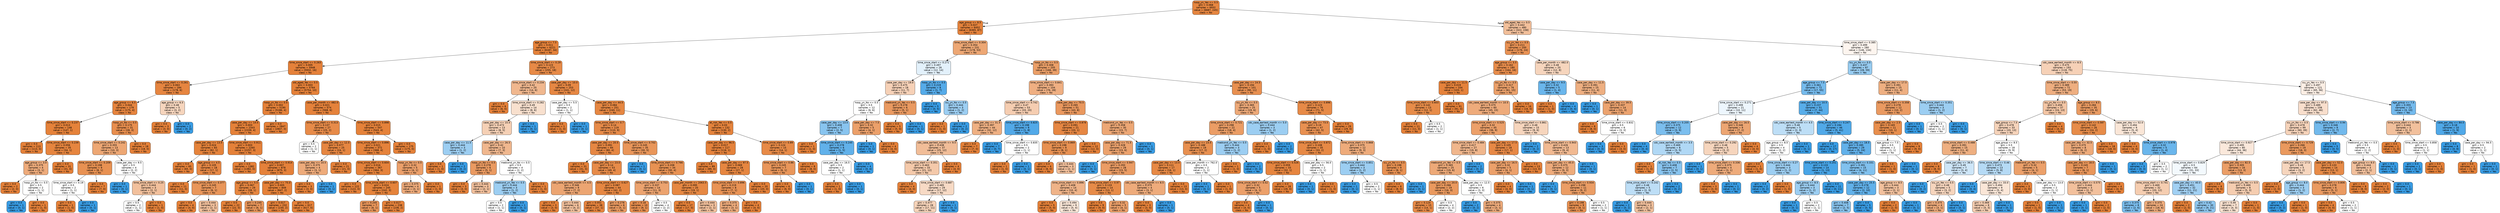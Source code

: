 digraph Tree {
node [shape=box, style="filled, rounded", color="black", fontname=helvetica] ;
edge [fontname=helvetica] ;
0 [label="hosp_yn_Yes <= 0.5\ngini = 0.068\nsamples = 6932\nvalue = [6687, 245]\nclass = No", fillcolor="#e68640"] ;
1 [label="age_group <= 8.5\ngini = 0.027\nsamples = 6452\nvalue = [6365, 87]\nclass = No", fillcolor="#e5833c"] ;
0 -> 1 [labeldistance=2.5, labelangle=45, headlabel="True"] ;
2 [label="age_group <= 7.5\ngini = 0.011\nsamples = 6221\nvalue = [6187, 34]\nclass = No", fillcolor="#e5823a"] ;
1 -> 2 ;
3 [label="time_since_start <= 0.263\ngini = 0.005\nsamples = 5948\nvalue = [5932, 16]\nclass = No", fillcolor="#e5813a"] ;
2 -> 3 ;
4 [label="time_since_start <= 0.261\ngini = 0.063\nsamples = 184\nvalue = [178, 6]\nclass = No", fillcolor="#e68540"] ;
3 -> 4 ;
5 [label="age_group <= 6.5\ngini = 0.044\nsamples = 179\nvalue = [175, 4]\nclass = No", fillcolor="#e6843e"] ;
4 -> 5 ;
6 [label="time_since_start <= 0.237\ngini = 0.013\nsamples = 148\nvalue = [147, 1]\nclass = No", fillcolor="#e5823a"] ;
5 -> 6 ;
7 [label="gini = 0.0\nsamples = 113\nvalue = [113, 0]\nclass = No", fillcolor="#e58139"] ;
6 -> 7 ;
8 [label="time_since_start <= 0.239\ngini = 0.056\nsamples = 35\nvalue = [34, 1]\nclass = No", fillcolor="#e6853f"] ;
6 -> 8 ;
9 [label="age_group <= 3.0\ngini = 0.375\nsamples = 4\nvalue = [3, 1]\nclass = No", fillcolor="#eeab7b"] ;
8 -> 9 ;
10 [label="gini = 0.0\nsamples = 2\nvalue = [2, 0]\nclass = No", fillcolor="#e58139"] ;
9 -> 10 ;
11 [label="hosp_yn_No <= 0.5\ngini = 0.5\nsamples = 2\nvalue = [1, 1]\nclass = No", fillcolor="#ffffff"] ;
9 -> 11 ;
12 [label="gini = 0.0\nsamples = 1\nvalue = [0, 1]\nclass = Yes", fillcolor="#399de5"] ;
11 -> 12 ;
13 [label="gini = 0.0\nsamples = 1\nvalue = [1, 0]\nclass = No", fillcolor="#e58139"] ;
11 -> 13 ;
14 [label="gini = 0.0\nsamples = 31\nvalue = [31, 0]\nclass = No", fillcolor="#e58139"] ;
8 -> 14 ;
15 [label="hosp_yn_No <= 0.5\ngini = 0.175\nsamples = 31\nvalue = [28, 3]\nclass = No", fillcolor="#e88e4e"] ;
5 -> 15 ;
16 [label="time_since_start <= 0.242\ngini = 0.355\nsamples = 13\nvalue = [10, 3]\nclass = No", fillcolor="#eda774"] ;
15 -> 16 ;
17 [label="time_since_start <= 0.209\ngini = 0.198\nsamples = 9\nvalue = [8, 1]\nclass = No", fillcolor="#e89152"] ;
16 -> 17 ;
18 [label="time_since_start <= 0.19\ngini = 0.5\nsamples = 2\nvalue = [1, 1]\nclass = No", fillcolor="#ffffff"] ;
17 -> 18 ;
19 [label="gini = 0.0\nsamples = 1\nvalue = [1, 0]\nclass = No", fillcolor="#e58139"] ;
18 -> 19 ;
20 [label="gini = 0.0\nsamples = 1\nvalue = [0, 1]\nclass = Yes", fillcolor="#399de5"] ;
18 -> 20 ;
21 [label="gini = 0.0\nsamples = 7\nvalue = [7, 0]\nclass = No", fillcolor="#e58139"] ;
17 -> 21 ;
22 [label="case_per_day <= 9.5\ngini = 0.5\nsamples = 4\nvalue = [2, 2]\nclass = No", fillcolor="#ffffff"] ;
16 -> 22 ;
23 [label="gini = 0.0\nsamples = 1\nvalue = [0, 1]\nclass = Yes", fillcolor="#399de5"] ;
22 -> 23 ;
24 [label="time_since_start <= 0.25\ngini = 0.444\nsamples = 3\nvalue = [2, 1]\nclass = No", fillcolor="#f2c09c"] ;
22 -> 24 ;
25 [label="gini = 0.5\nsamples = 2\nvalue = [1, 1]\nclass = No", fillcolor="#ffffff"] ;
24 -> 25 ;
26 [label="gini = 0.0\nsamples = 1\nvalue = [1, 0]\nclass = No", fillcolor="#e58139"] ;
24 -> 26 ;
27 [label="gini = 0.0\nsamples = 18\nvalue = [18, 0]\nclass = No", fillcolor="#e58139"] ;
15 -> 27 ;
28 [label="age_group <= 6.5\ngini = 0.48\nsamples = 5\nvalue = [3, 2]\nclass = No", fillcolor="#f6d5bd"] ;
4 -> 28 ;
29 [label="gini = 0.0\nsamples = 3\nvalue = [3, 0]\nclass = No", fillcolor="#e58139"] ;
28 -> 29 ;
30 [label="gini = 0.0\nsamples = 2\nvalue = [0, 2]\nclass = Yes", fillcolor="#399de5"] ;
28 -> 30 ;
31 [label="old_aged_Yes <= 0.5\ngini = 0.003\nsamples = 5764\nvalue = [5754, 10]\nclass = No", fillcolor="#e58139"] ;
3 -> 31 ;
32 [label="hosp_yn_No <= 0.5\ngini = 0.002\nsamples = 5190\nvalue = [5186, 4]\nclass = No", fillcolor="#e58139"] ;
31 -> 32 ;
33 [label="case_per_day <= 14.5\ngini = 0.003\nsamples = 2343\nvalue = [2339, 4]\nclass = No", fillcolor="#e58139"] ;
32 -> 33 ;
34 [label="case_per_day <= 13.5\ngini = 0.024\nsamples = 83\nvalue = [82, 1]\nclass = No", fillcolor="#e5833b"] ;
33 -> 34 ;
35 [label="gini = 0.0\nsamples = 65\nvalue = [65, 0]\nclass = No", fillcolor="#e58139"] ;
34 -> 35 ;
36 [label="age_group <= 4.5\ngini = 0.105\nsamples = 18\nvalue = [17, 1]\nclass = No", fillcolor="#e78845"] ;
34 -> 36 ;
37 [label="gini = 0.0\nsamples = 11\nvalue = [11, 0]\nclass = No", fillcolor="#e58139"] ;
36 -> 37 ;
38 [label="time_since_start <= 0.377\ngini = 0.245\nsamples = 7\nvalue = [6, 1]\nclass = No", fillcolor="#e9965a"] ;
36 -> 38 ;
39 [label="gini = 0.0\nsamples = 4\nvalue = [4, 0]\nclass = No", fillcolor="#e58139"] ;
38 -> 39 ;
40 [label="gini = 0.444\nsamples = 3\nvalue = [2, 1]\nclass = No", fillcolor="#f2c09c"] ;
38 -> 40 ;
41 [label="time_since_start <= 0.911\ngini = 0.003\nsamples = 2260\nvalue = [2257, 3]\nclass = No", fillcolor="#e58139"] ;
33 -> 41 ;
42 [label="gini = 0.0\nsamples = 1382\nvalue = [1382, 0]\nclass = No", fillcolor="#e58139"] ;
41 -> 42 ;
43 [label="time_since_start <= 0.914\ngini = 0.007\nsamples = 878\nvalue = [875, 3]\nclass = No", fillcolor="#e5813a"] ;
41 -> 43 ;
44 [label="age_group <= 5.5\ngini = 0.067\nsamples = 29\nvalue = [28, 1]\nclass = No", fillcolor="#e68640"] ;
43 -> 44 ;
45 [label="gini = 0.0\nsamples = 22\nvalue = [22, 0]\nclass = No", fillcolor="#e58139"] ;
44 -> 45 ;
46 [label="gini = 0.245\nsamples = 7\nvalue = [6, 1]\nclass = No", fillcolor="#e9965a"] ;
44 -> 46 ;
47 [label="case_per_day <= 75.0\ngini = 0.005\nsamples = 849\nvalue = [847, 2]\nclass = No", fillcolor="#e58139"] ;
43 -> 47 ;
48 [label="gini = 0.017\nsamples = 232\nvalue = [230, 2]\nclass = No", fillcolor="#e5823b"] ;
47 -> 48 ;
49 [label="gini = 0.0\nsamples = 617\nvalue = [617, 0]\nclass = No", fillcolor="#e58139"] ;
47 -> 49 ;
50 [label="gini = 0.0\nsamples = 2847\nvalue = [2847, 0]\nclass = No", fillcolor="#e58139"] ;
32 -> 50 ;
51 [label="case_per_month <= 482.0\ngini = 0.021\nsamples = 574\nvalue = [568, 6]\nclass = No", fillcolor="#e5823b"] ;
31 -> 51 ;
52 [label="time_since_start <= 0.313\ngini = 0.137\nsamples = 27\nvalue = [25, 2]\nclass = No", fillcolor="#e78b49"] ;
51 -> 52 ;
53 [label="gini = 0.5\nsamples = 2\nvalue = [1, 1]\nclass = No", fillcolor="#ffffff"] ;
52 -> 53 ;
54 [label="case_per_day <= 12.5\ngini = 0.077\nsamples = 25\nvalue = [24, 1]\nclass = No", fillcolor="#e68641"] ;
52 -> 54 ;
55 [label="case_per_day <= 10.5\ngini = 0.375\nsamples = 4\nvalue = [3, 1]\nclass = No", fillcolor="#eeab7b"] ;
54 -> 55 ;
56 [label="gini = 0.0\nsamples = 3\nvalue = [3, 0]\nclass = No", fillcolor="#e58139"] ;
55 -> 56 ;
57 [label="gini = 0.0\nsamples = 1\nvalue = [0, 1]\nclass = Yes", fillcolor="#399de5"] ;
55 -> 57 ;
58 [label="gini = 0.0\nsamples = 21\nvalue = [21, 0]\nclass = No", fillcolor="#e58139"] ;
54 -> 58 ;
59 [label="time_since_start <= 0.898\ngini = 0.015\nsamples = 547\nvalue = [543, 4]\nclass = No", fillcolor="#e5823a"] ;
51 -> 59 ;
60 [label="time_since_start <= 0.896\ngini = 0.021\nsamples = 372\nvalue = [368, 4]\nclass = No", fillcolor="#e5823b"] ;
59 -> 60 ;
61 [label="time_since_start <= 0.604\ngini = 0.016\nsamples = 367\nvalue = [364, 3]\nclass = No", fillcolor="#e5823b"] ;
60 -> 61 ;
62 [label="gini = 0.0\nsamples = 122\nvalue = [122, 0]\nclass = No", fillcolor="#e58139"] ;
61 -> 62 ;
63 [label="time_since_start <= 0.607\ngini = 0.024\nsamples = 245\nvalue = [242, 3]\nclass = No", fillcolor="#e5833b"] ;
61 -> 63 ;
64 [label="gini = 0.245\nsamples = 7\nvalue = [6, 1]\nclass = No", fillcolor="#e9965a"] ;
63 -> 64 ;
65 [label="gini = 0.017\nsamples = 238\nvalue = [236, 2]\nclass = No", fillcolor="#e5823b"] ;
63 -> 65 ;
66 [label="hosp_yn_No <= 0.5\ngini = 0.32\nsamples = 5\nvalue = [4, 1]\nclass = No", fillcolor="#eca06a"] ;
60 -> 66 ;
67 [label="gini = 0.375\nsamples = 4\nvalue = [3, 1]\nclass = No", fillcolor="#eeab7b"] ;
66 -> 67 ;
68 [label="gini = 0.0\nsamples = 1\nvalue = [1, 0]\nclass = No", fillcolor="#e58139"] ;
66 -> 68 ;
69 [label="gini = 0.0\nsamples = 175\nvalue = [175, 0]\nclass = No", fillcolor="#e58139"] ;
59 -> 69 ;
70 [label="time_since_start <= 0.29\ngini = 0.123\nsamples = 273\nvalue = [255, 18]\nclass = No", fillcolor="#e78a47"] ;
2 -> 70 ;
71 [label="time_since_start <= 0.234\ngini = 0.42\nsamples = 20\nvalue = [14, 6]\nclass = No", fillcolor="#f0b78e"] ;
70 -> 71 ;
72 [label="gini = 0.0\nsamples = 6\nvalue = [6, 0]\nclass = No", fillcolor="#e58139"] ;
71 -> 72 ;
73 [label="time_since_start <= 0.282\ngini = 0.49\nsamples = 14\nvalue = [8, 6]\nclass = No", fillcolor="#f8e0ce"] ;
71 -> 73 ;
74 [label="case_per_day <= 15.5\ngini = 0.473\nsamples = 13\nvalue = [8, 5]\nclass = No", fillcolor="#f5d0b5"] ;
73 -> 74 ;
75 [label="case_per_day <= 11.5\ngini = 0.444\nsamples = 3\nvalue = [1, 2]\nclass = Yes", fillcolor="#9ccef2"] ;
74 -> 75 ;
76 [label="gini = 0.0\nsamples = 1\nvalue = [1, 0]\nclass = No", fillcolor="#e58139"] ;
75 -> 76 ;
77 [label="gini = 0.0\nsamples = 2\nvalue = [0, 2]\nclass = Yes", fillcolor="#399de5"] ;
75 -> 77 ;
78 [label="case_per_day <= 26.5\ngini = 0.42\nsamples = 10\nvalue = [7, 3]\nclass = No", fillcolor="#f0b78e"] ;
74 -> 78 ;
79 [label="hosp_yn_No <= 0.5\ngini = 0.278\nsamples = 6\nvalue = [5, 1]\nclass = No", fillcolor="#ea9a61"] ;
78 -> 79 ;
80 [label="gini = 0.0\nsamples = 3\nvalue = [3, 0]\nclass = No", fillcolor="#e58139"] ;
79 -> 80 ;
81 [label="gini = 0.444\nsamples = 3\nvalue = [2, 1]\nclass = No", fillcolor="#f2c09c"] ;
79 -> 81 ;
82 [label="medcond_yn_No <= 0.5\ngini = 0.5\nsamples = 4\nvalue = [2, 2]\nclass = No", fillcolor="#ffffff"] ;
78 -> 82 ;
83 [label="medcond_yn_Yes <= 0.5\ngini = 0.444\nsamples = 3\nvalue = [1, 2]\nclass = Yes", fillcolor="#9ccef2"] ;
82 -> 83 ;
84 [label="gini = 0.5\nsamples = 2\nvalue = [1, 1]\nclass = No", fillcolor="#ffffff"] ;
83 -> 84 ;
85 [label="gini = 0.0\nsamples = 1\nvalue = [0, 1]\nclass = Yes", fillcolor="#399de5"] ;
83 -> 85 ;
86 [label="gini = 0.0\nsamples = 1\nvalue = [1, 0]\nclass = No", fillcolor="#e58139"] ;
82 -> 86 ;
87 [label="gini = 0.0\nsamples = 1\nvalue = [0, 1]\nclass = Yes", fillcolor="#399de5"] ;
73 -> 87 ;
88 [label="case_per_day <= 10.0\ngini = 0.09\nsamples = 253\nvalue = [241, 12]\nclass = No", fillcolor="#e68743"] ;
70 -> 88 ;
89 [label="case_per_day <= 5.5\ngini = 0.5\nsamples = 2\nvalue = [1, 1]\nclass = No", fillcolor="#ffffff"] ;
88 -> 89 ;
90 [label="gini = 0.0\nsamples = 1\nvalue = [1, 0]\nclass = No", fillcolor="#e58139"] ;
89 -> 90 ;
91 [label="gini = 0.0\nsamples = 1\nvalue = [0, 1]\nclass = Yes", fillcolor="#399de5"] ;
89 -> 91 ;
92 [label="case_per_day <= 44.5\ngini = 0.084\nsamples = 251\nvalue = [240, 11]\nclass = No", fillcolor="#e68742"] ;
88 -> 92 ;
93 [label="time_since_start <= 0.7\ngini = 0.14\nsamples = 119\nvalue = [110, 9]\nclass = No", fillcolor="#e78b49"] ;
92 -> 93 ;
94 [label="case_per_day <= 20.5\ngini = 0.091\nsamples = 84\nvalue = [80, 4]\nclass = No", fillcolor="#e68743"] ;
93 -> 94 ;
95 [label="gini = 0.0\nsamples = 31\nvalue = [31, 0]\nclass = No", fillcolor="#e58139"] ;
94 -> 95 ;
96 [label="case_per_day <= 23.0\ngini = 0.14\nsamples = 53\nvalue = [49, 4]\nclass = No", fillcolor="#e78b49"] ;
94 -> 96 ;
97 [label="cdc_case_earliest_month <= 4.5\ngini = 0.346\nsamples = 9\nvalue = [7, 2]\nclass = No", fillcolor="#eca572"] ;
96 -> 97 ;
98 [label="gini = 0.0\nsamples = 3\nvalue = [3, 0]\nclass = No", fillcolor="#e58139"] ;
97 -> 98 ;
99 [label="gini = 0.444\nsamples = 6\nvalue = [4, 2]\nclass = No", fillcolor="#f2c09c"] ;
97 -> 99 ;
100 [label="time_since_start <= 0.627\ngini = 0.087\nsamples = 44\nvalue = [42, 2]\nclass = No", fillcolor="#e68742"] ;
96 -> 100 ;
101 [label="gini = 0.051\nsamples = 38\nvalue = [37, 1]\nclass = No", fillcolor="#e6843e"] ;
100 -> 101 ;
102 [label="gini = 0.278\nsamples = 6\nvalue = [5, 1]\nclass = No", fillcolor="#ea9a61"] ;
100 -> 102 ;
103 [label="time_since_start <= 0.702\ngini = 0.245\nsamples = 35\nvalue = [30, 5]\nclass = No", fillcolor="#e9965a"] ;
93 -> 103 ;
104 [label="gini = 0.0\nsamples = 1\nvalue = [0, 1]\nclass = Yes", fillcolor="#399de5"] ;
103 -> 104 ;
105 [label="time_since_start <= 0.766\ngini = 0.208\nsamples = 34\nvalue = [30, 4]\nclass = No", fillcolor="#e89253"] ;
103 -> 105 ;
106 [label="time_since_start <= 0.753\ngini = 0.337\nsamples = 14\nvalue = [11, 3]\nclass = No", fillcolor="#eca36f"] ;
105 -> 106 ;
107 [label="gini = 0.18\nsamples = 10\nvalue = [9, 1]\nclass = No", fillcolor="#e88f4f"] ;
106 -> 107 ;
108 [label="gini = 0.5\nsamples = 4\nvalue = [2, 2]\nclass = No", fillcolor="#ffffff"] ;
106 -> 108 ;
109 [label="case_per_month <= 2063.5\ngini = 0.095\nsamples = 20\nvalue = [19, 1]\nclass = No", fillcolor="#e68843"] ;
105 -> 109 ;
110 [label="gini = 0.0\nsamples = 17\nvalue = [17, 0]\nclass = No", fillcolor="#e58139"] ;
109 -> 110 ;
111 [label="gini = 0.444\nsamples = 3\nvalue = [2, 1]\nclass = No", fillcolor="#f2c09c"] ;
109 -> 111 ;
112 [label="at_risk_Yes <= 0.5\ngini = 0.03\nsamples = 132\nvalue = [130, 2]\nclass = No", fillcolor="#e5833c"] ;
92 -> 112 ;
113 [label="case_per_day <= 96.5\ngini = 0.017\nsamples = 117\nvalue = [116, 1]\nclass = No", fillcolor="#e5823b"] ;
112 -> 113 ;
114 [label="gini = 0.0\nsamples = 89\nvalue = [89, 0]\nclass = No", fillcolor="#e58139"] ;
113 -> 114 ;
115 [label="case_per_day <= 97.5\ngini = 0.069\nsamples = 28\nvalue = [27, 1]\nclass = No", fillcolor="#e68640"] ;
113 -> 115 ;
116 [label="time_since_start <= 0.896\ngini = 0.219\nsamples = 8\nvalue = [7, 1]\nclass = No", fillcolor="#e99355"] ;
115 -> 116 ;
117 [label="gini = 0.375\nsamples = 4\nvalue = [3, 1]\nclass = No", fillcolor="#eeab7b"] ;
116 -> 117 ;
118 [label="gini = 0.0\nsamples = 4\nvalue = [4, 0]\nclass = No", fillcolor="#e58139"] ;
116 -> 118 ;
119 [label="gini = 0.0\nsamples = 20\nvalue = [20, 0]\nclass = No", fillcolor="#e58139"] ;
115 -> 119 ;
120 [label="time_since_start <= 0.89\ngini = 0.124\nsamples = 15\nvalue = [14, 1]\nclass = No", fillcolor="#e78a47"] ;
112 -> 120 ;
121 [label="time_since_start <= 0.86\ngini = 0.245\nsamples = 7\nvalue = [6, 1]\nclass = No", fillcolor="#e9965a"] ;
120 -> 121 ;
122 [label="gini = 0.0\nsamples = 6\nvalue = [6, 0]\nclass = No", fillcolor="#e58139"] ;
121 -> 122 ;
123 [label="gini = 0.0\nsamples = 1\nvalue = [0, 1]\nclass = Yes", fillcolor="#399de5"] ;
121 -> 123 ;
124 [label="gini = 0.0\nsamples = 8\nvalue = [8, 0]\nclass = No", fillcolor="#e58139"] ;
120 -> 124 ;
125 [label="time_since_start <= 0.304\ngini = 0.354\nsamples = 231\nvalue = [178, 53]\nclass = No", fillcolor="#eda774"] ;
1 -> 125 ;
126 [label="time_since_start <= 0.271\ngini = 0.497\nsamples = 26\nvalue = [12, 14]\nclass = Yes", fillcolor="#e3f1fb"] ;
125 -> 126 ;
127 [label="case_per_day <= 19.0\ngini = 0.475\nsamples = 18\nvalue = [11, 7]\nclass = No", fillcolor="#f6d1b7"] ;
126 -> 127 ;
128 [label="hosp_yn_No <= 0.5\ngini = 0.5\nsamples = 12\nvalue = [6, 6]\nclass = No", fillcolor="#ffffff"] ;
127 -> 128 ;
129 [label="case_per_day <= 13.5\ngini = 0.408\nsamples = 7\nvalue = [2, 5]\nclass = Yes", fillcolor="#88c4ef"] ;
128 -> 129 ;
130 [label="gini = 0.0\nsamples = 1\nvalue = [1, 0]\nclass = No", fillcolor="#e58139"] ;
129 -> 130 ;
131 [label="time_since_start <= 0.245\ngini = 0.278\nsamples = 6\nvalue = [1, 5]\nclass = Yes", fillcolor="#61b1ea"] ;
129 -> 131 ;
132 [label="case_per_day <= 16.5\ngini = 0.5\nsamples = 2\nvalue = [1, 1]\nclass = No", fillcolor="#ffffff"] ;
131 -> 132 ;
133 [label="gini = 0.0\nsamples = 1\nvalue = [1, 0]\nclass = No", fillcolor="#e58139"] ;
132 -> 133 ;
134 [label="gini = 0.0\nsamples = 1\nvalue = [0, 1]\nclass = Yes", fillcolor="#399de5"] ;
132 -> 134 ;
135 [label="gini = 0.0\nsamples = 4\nvalue = [0, 4]\nclass = Yes", fillcolor="#399de5"] ;
131 -> 135 ;
136 [label="case_per_day <= 7.5\ngini = 0.32\nsamples = 5\nvalue = [4, 1]\nclass = No", fillcolor="#eca06a"] ;
128 -> 136 ;
137 [label="gini = 0.0\nsamples = 1\nvalue = [0, 1]\nclass = Yes", fillcolor="#399de5"] ;
136 -> 137 ;
138 [label="gini = 0.0\nsamples = 4\nvalue = [4, 0]\nclass = No", fillcolor="#e58139"] ;
136 -> 138 ;
139 [label="medcond_yn_Yes <= 0.5\ngini = 0.278\nsamples = 6\nvalue = [5, 1]\nclass = No", fillcolor="#ea9a61"] ;
127 -> 139 ;
140 [label="gini = 0.0\nsamples = 5\nvalue = [5, 0]\nclass = No", fillcolor="#e58139"] ;
139 -> 140 ;
141 [label="gini = 0.0\nsamples = 1\nvalue = [0, 1]\nclass = Yes", fillcolor="#399de5"] ;
139 -> 141 ;
142 [label="hosp_yn_No <= 0.5\ngini = 0.219\nsamples = 8\nvalue = [1, 7]\nclass = Yes", fillcolor="#55abe9"] ;
126 -> 142 ;
143 [label="gini = 0.0\nsamples = 5\nvalue = [0, 5]\nclass = Yes", fillcolor="#399de5"] ;
142 -> 143 ;
144 [label="icu_yn_No <= 0.5\ngini = 0.444\nsamples = 3\nvalue = [1, 2]\nclass = Yes", fillcolor="#9ccef2"] ;
142 -> 144 ;
145 [label="gini = 0.0\nsamples = 1\nvalue = [1, 0]\nclass = No", fillcolor="#e58139"] ;
144 -> 145 ;
146 [label="gini = 0.0\nsamples = 2\nvalue = [0, 2]\nclass = Yes", fillcolor="#399de5"] ;
144 -> 146 ;
147 [label="hosp_yn_No <= 0.5\ngini = 0.308\nsamples = 205\nvalue = [166, 39]\nclass = No", fillcolor="#eb9f68"] ;
125 -> 147 ;
148 [label="time_since_start <= 0.841\ngini = 0.393\nsamples = 104\nvalue = [76, 28]\nclass = No", fillcolor="#efaf82"] ;
147 -> 148 ;
149 [label="time_since_start <= 0.742\ngini = 0.47\nsamples = 53\nvalue = [33, 20]\nclass = No", fillcolor="#f5cdb1"] ;
148 -> 149 ;
150 [label="case_per_day <= 31.5\ngini = 0.397\nsamples = 44\nvalue = [32, 12]\nclass = No", fillcolor="#efb083"] ;
149 -> 150 ;
151 [label="cdc_case_earliest_month <= 9.5\ngini = 0.438\nsamples = 37\nvalue = [25, 12]\nclass = No", fillcolor="#f1bd98"] ;
150 -> 151 ;
152 [label="time_since_start <= 0.351\ngini = 0.463\nsamples = 33\nvalue = [21, 12]\nclass = No", fillcolor="#f4c9aa"] ;
151 -> 152 ;
153 [label="gini = 0.0\nsamples = 4\nvalue = [4, 0]\nclass = No", fillcolor="#e58139"] ;
152 -> 153 ;
154 [label="time_since_start <= 0.687\ngini = 0.485\nsamples = 29\nvalue = [17, 12]\nclass = No", fillcolor="#f7dac5"] ;
152 -> 154 ;
155 [label="gini = 0.477\nsamples = 28\nvalue = [17, 11]\nclass = No", fillcolor="#f6d3b9"] ;
154 -> 155 ;
156 [label="gini = 0.0\nsamples = 1\nvalue = [0, 1]\nclass = Yes", fillcolor="#399de5"] ;
154 -> 156 ;
157 [label="gini = 0.0\nsamples = 4\nvalue = [4, 0]\nclass = No", fillcolor="#e58139"] ;
151 -> 157 ;
158 [label="gini = 0.0\nsamples = 7\nvalue = [7, 0]\nclass = No", fillcolor="#e58139"] ;
150 -> 158 ;
159 [label="time_since_start <= 0.825\ngini = 0.198\nsamples = 9\nvalue = [1, 8]\nclass = Yes", fillcolor="#52a9e8"] ;
149 -> 159 ;
160 [label="gini = 0.0\nsamples = 7\nvalue = [0, 7]\nclass = Yes", fillcolor="#399de5"] ;
159 -> 160 ;
161 [label="time_since_start <= 0.835\ngini = 0.5\nsamples = 2\nvalue = [1, 1]\nclass = No", fillcolor="#ffffff"] ;
159 -> 161 ;
162 [label="gini = 0.0\nsamples = 1\nvalue = [1, 0]\nclass = No", fillcolor="#e58139"] ;
161 -> 162 ;
163 [label="gini = 0.0\nsamples = 1\nvalue = [0, 1]\nclass = Yes", fillcolor="#399de5"] ;
161 -> 163 ;
164 [label="case_per_day <= 70.5\ngini = 0.265\nsamples = 51\nvalue = [43, 8]\nclass = No", fillcolor="#ea985e"] ;
148 -> 164 ;
165 [label="time_since_start <= 0.878\ngini = 0.091\nsamples = 21\nvalue = [20, 1]\nclass = No", fillcolor="#e68743"] ;
164 -> 165 ;
166 [label="time_since_start <= 0.869\ngini = 0.198\nsamples = 9\nvalue = [8, 1]\nclass = No", fillcolor="#e89152"] ;
165 -> 166 ;
167 [label="gini = 0.0\nsamples = 6\nvalue = [6, 0]\nclass = No", fillcolor="#e58139"] ;
166 -> 167 ;
168 [label="gini = 0.444\nsamples = 3\nvalue = [2, 1]\nclass = No", fillcolor="#f2c09c"] ;
166 -> 168 ;
169 [label="gini = 0.0\nsamples = 12\nvalue = [12, 0]\nclass = No", fillcolor="#e58139"] ;
165 -> 169 ;
170 [label="medcond_yn_Yes <= 0.5\ngini = 0.358\nsamples = 30\nvalue = [23, 7]\nclass = No", fillcolor="#eda775"] ;
164 -> 170 ;
171 [label="case_per_day <= 71.5\ngini = 0.328\nsamples = 29\nvalue = [23, 6]\nclass = No", fillcolor="#eca26d"] ;
170 -> 171 ;
172 [label="gini = 0.0\nsamples = 1\nvalue = [0, 1]\nclass = Yes", fillcolor="#399de5"] ;
171 -> 172 ;
173 [label="time_since_start <= 0.947\ngini = 0.293\nsamples = 28\nvalue = [23, 5]\nclass = No", fillcolor="#eb9c64"] ;
171 -> 173 ;
174 [label="time_since_start <= 0.896\ngini = 0.408\nsamples = 14\nvalue = [10, 4]\nclass = No", fillcolor="#efb388"] ;
173 -> 174 ;
175 [label="gini = 0.0\nsamples = 5\nvalue = [5, 0]\nclass = No", fillcolor="#e58139"] ;
174 -> 175 ;
176 [label="gini = 0.494\nsamples = 9\nvalue = [5, 4]\nclass = No", fillcolor="#fae6d7"] ;
174 -> 176 ;
177 [label="time_since_start <= 0.97\ngini = 0.133\nsamples = 14\nvalue = [13, 1]\nclass = No", fillcolor="#e78b48"] ;
173 -> 177 ;
178 [label="gini = 0.0\nsamples = 9\nvalue = [9, 0]\nclass = No", fillcolor="#e58139"] ;
177 -> 178 ;
179 [label="gini = 0.32\nsamples = 5\nvalue = [4, 1]\nclass = No", fillcolor="#eca06a"] ;
177 -> 179 ;
180 [label="gini = 0.0\nsamples = 1\nvalue = [0, 1]\nclass = Yes", fillcolor="#399de5"] ;
170 -> 180 ;
181 [label="case_per_day <= 24.5\ngini = 0.194\nsamples = 101\nvalue = [90, 11]\nclass = No", fillcolor="#e89051"] ;
147 -> 181 ;
182 [label="icu_yn_No <= 0.5\ngini = 0.365\nsamples = 25\nvalue = [19, 6]\nclass = No", fillcolor="#eda978"] ;
181 -> 182 ;
183 [label="time_since_start <= 0.721\ngini = 0.298\nsamples = 22\nvalue = [18, 4]\nclass = No", fillcolor="#eb9d65"] ;
182 -> 183 ;
184 [label="case_per_day <= 23.5\ngini = 0.188\nsamples = 19\nvalue = [17, 2]\nclass = No", fillcolor="#e89050"] ;
183 -> 184 ;
185 [label="case_per_day <= 13.5\ngini = 0.111\nsamples = 17\nvalue = [16, 1]\nclass = No", fillcolor="#e78945"] ;
184 -> 185 ;
186 [label="cdc_case_earliest_month <= 8.5\ngini = 0.375\nsamples = 4\nvalue = [3, 1]\nclass = No", fillcolor="#eeab7b"] ;
185 -> 186 ;
187 [label="gini = 0.0\nsamples = 3\nvalue = [3, 0]\nclass = No", fillcolor="#e58139"] ;
186 -> 187 ;
188 [label="gini = 0.0\nsamples = 1\nvalue = [0, 1]\nclass = Yes", fillcolor="#399de5"] ;
186 -> 188 ;
189 [label="gini = 0.0\nsamples = 13\nvalue = [13, 0]\nclass = No", fillcolor="#e58139"] ;
185 -> 189 ;
190 [label="case_per_month <= 762.0\ngini = 0.5\nsamples = 2\nvalue = [1, 1]\nclass = No", fillcolor="#ffffff"] ;
184 -> 190 ;
191 [label="gini = 0.0\nsamples = 1\nvalue = [0, 1]\nclass = Yes", fillcolor="#399de5"] ;
190 -> 191 ;
192 [label="gini = 0.0\nsamples = 1\nvalue = [1, 0]\nclass = No", fillcolor="#e58139"] ;
190 -> 192 ;
193 [label="medcond_yn_Yes <= 0.5\ngini = 0.444\nsamples = 3\nvalue = [1, 2]\nclass = Yes", fillcolor="#9ccef2"] ;
183 -> 193 ;
194 [label="gini = 0.0\nsamples = 1\nvalue = [1, 0]\nclass = No", fillcolor="#e58139"] ;
193 -> 194 ;
195 [label="gini = 0.0\nsamples = 2\nvalue = [0, 2]\nclass = Yes", fillcolor="#399de5"] ;
193 -> 195 ;
196 [label="cdc_case_earliest_month <= 5.0\ngini = 0.444\nsamples = 3\nvalue = [1, 2]\nclass = Yes", fillcolor="#9ccef2"] ;
182 -> 196 ;
197 [label="gini = 0.0\nsamples = 1\nvalue = [1, 0]\nclass = No", fillcolor="#e58139"] ;
196 -> 197 ;
198 [label="gini = 0.0\nsamples = 2\nvalue = [0, 2]\nclass = Yes", fillcolor="#399de5"] ;
196 -> 198 ;
199 [label="time_since_start <= 0.896\ngini = 0.123\nsamples = 76\nvalue = [71, 5]\nclass = No", fillcolor="#e78a47"] ;
181 -> 199 ;
200 [label="case_per_day <= 73.5\ngini = 0.19\nsamples = 47\nvalue = [42, 5]\nclass = No", fillcolor="#e89051"] ;
199 -> 200 ;
201 [label="time_since_start <= 0.872\ngini = 0.108\nsamples = 35\nvalue = [33, 2]\nclass = No", fillcolor="#e78945"] ;
200 -> 201 ;
202 [label="time_since_start <= 0.526\ngini = 0.059\nsamples = 33\nvalue = [32, 1]\nclass = No", fillcolor="#e6853f"] ;
201 -> 202 ;
203 [label="time_since_start <= 0.52\ngini = 0.32\nsamples = 5\nvalue = [4, 1]\nclass = No", fillcolor="#eca06a"] ;
202 -> 203 ;
204 [label="gini = 0.0\nsamples = 4\nvalue = [4, 0]\nclass = No", fillcolor="#e58139"] ;
203 -> 204 ;
205 [label="gini = 0.0\nsamples = 1\nvalue = [0, 1]\nclass = Yes", fillcolor="#399de5"] ;
203 -> 205 ;
206 [label="gini = 0.0\nsamples = 28\nvalue = [28, 0]\nclass = No", fillcolor="#e58139"] ;
202 -> 206 ;
207 [label="case_per_day <= 56.0\ngini = 0.5\nsamples = 2\nvalue = [1, 1]\nclass = No", fillcolor="#ffffff"] ;
201 -> 207 ;
208 [label="gini = 0.0\nsamples = 1\nvalue = [0, 1]\nclass = Yes", fillcolor="#399de5"] ;
207 -> 208 ;
209 [label="gini = 0.0\nsamples = 1\nvalue = [1, 0]\nclass = No", fillcolor="#e58139"] ;
207 -> 209 ;
210 [label="time_since_start <= 0.868\ngini = 0.375\nsamples = 12\nvalue = [9, 3]\nclass = No", fillcolor="#eeab7b"] ;
200 -> 210 ;
211 [label="time_since_start <= 0.851\ngini = 0.444\nsamples = 3\nvalue = [1, 2]\nclass = Yes", fillcolor="#9ccef2"] ;
210 -> 211 ;
212 [label="gini = 0.0\nsamples = 1\nvalue = [0, 1]\nclass = Yes", fillcolor="#399de5"] ;
211 -> 212 ;
213 [label="gini = 0.5\nsamples = 2\nvalue = [1, 1]\nclass = No", fillcolor="#ffffff"] ;
211 -> 213 ;
214 [label="icu_yn_No <= 0.5\ngini = 0.198\nsamples = 9\nvalue = [8, 1]\nclass = No", fillcolor="#e89152"] ;
210 -> 214 ;
215 [label="gini = 0.0\nsamples = 8\nvalue = [8, 0]\nclass = No", fillcolor="#e58139"] ;
214 -> 215 ;
216 [label="gini = 0.0\nsamples = 1\nvalue = [0, 1]\nclass = Yes", fillcolor="#399de5"] ;
214 -> 216 ;
217 [label="gini = 0.0\nsamples = 29\nvalue = [29, 0]\nclass = No", fillcolor="#e58139"] ;
199 -> 217 ;
218 [label="old_aged_Yes <= 0.5\ngini = 0.442\nsamples = 480\nvalue = [322, 158]\nclass = No", fillcolor="#f2bf9a"] ;
0 -> 218 [labeldistance=2.5, labelangle=-45, headlabel="False"] ;
219 [label="icu_yn_Yes <= 0.5\ngini = 0.211\nsamples = 200\nvalue = [176, 24]\nclass = No", fillcolor="#e99254"] ;
218 -> 219 ;
220 [label="age_group <= 5.5\ngini = 0.162\nsamples = 180\nvalue = [164, 16]\nclass = No", fillcolor="#e88d4c"] ;
219 -> 220 ;
221 [label="case_per_day <= 11.5\ngini = 0.019\nsamples = 104\nvalue = [103, 1]\nclass = No", fillcolor="#e5823b"] ;
220 -> 221 ;
222 [label="time_since_start <= 0.603\ngini = 0.142\nsamples = 13\nvalue = [12, 1]\nclass = No", fillcolor="#e78c49"] ;
221 -> 222 ;
223 [label="gini = 0.0\nsamples = 11\nvalue = [11, 0]\nclass = No", fillcolor="#e58139"] ;
222 -> 223 ;
224 [label="gini = 0.5\nsamples = 2\nvalue = [1, 1]\nclass = No", fillcolor="#ffffff"] ;
222 -> 224 ;
225 [label="gini = 0.0\nsamples = 91\nvalue = [91, 0]\nclass = No", fillcolor="#e58139"] ;
221 -> 225 ;
226 [label="icu_yn_No <= 0.5\ngini = 0.317\nsamples = 76\nvalue = [61, 15]\nclass = No", fillcolor="#eba06a"] ;
220 -> 226 ;
227 [label="cdc_case_earliest_month <= 10.5\ngini = 0.375\nsamples = 60\nvalue = [45, 15]\nclass = No", fillcolor="#eeab7b"] ;
226 -> 227 ;
228 [label="time_since_start <= 0.525\ngini = 0.32\nsamples = 45\nvalue = [36, 9]\nclass = No", fillcolor="#eca06a"] ;
227 -> 228 ;
229 [label="time_since_start <= 0.484\ngini = 0.417\nsamples = 27\nvalue = [19, 8]\nclass = No", fillcolor="#f0b68c"] ;
228 -> 229 ;
230 [label="medcond_yn_Yes <= 0.5\ngini = 0.365\nsamples = 25\nvalue = [19, 6]\nclass = No", fillcolor="#eda978"] ;
229 -> 230 ;
231 [label="case_per_day <= 20.0\ngini = 0.266\nsamples = 19\nvalue = [16, 3]\nclass = No", fillcolor="#ea995e"] ;
230 -> 231 ;
232 [label="gini = 0.124\nsamples = 15\nvalue = [14, 1]\nclass = No", fillcolor="#e78a47"] ;
231 -> 232 ;
233 [label="gini = 0.5\nsamples = 4\nvalue = [2, 2]\nclass = No", fillcolor="#ffffff"] ;
231 -> 233 ;
234 [label="case_per_day <= 12.5\ngini = 0.5\nsamples = 6\nvalue = [3, 3]\nclass = No", fillcolor="#ffffff"] ;
230 -> 234 ;
235 [label="gini = 0.0\nsamples = 2\nvalue = [0, 2]\nclass = Yes", fillcolor="#399de5"] ;
234 -> 235 ;
236 [label="gini = 0.375\nsamples = 4\nvalue = [3, 1]\nclass = No", fillcolor="#eeab7b"] ;
234 -> 236 ;
237 [label="gini = 0.0\nsamples = 2\nvalue = [0, 2]\nclass = Yes", fillcolor="#399de5"] ;
229 -> 237 ;
238 [label="case_per_day <= 17.5\ngini = 0.105\nsamples = 18\nvalue = [17, 1]\nclass = No", fillcolor="#e78845"] ;
228 -> 238 ;
239 [label="case_per_day <= 16.5\ngini = 0.32\nsamples = 5\nvalue = [4, 1]\nclass = No", fillcolor="#eca06a"] ;
238 -> 239 ;
240 [label="gini = 0.0\nsamples = 4\nvalue = [4, 0]\nclass = No", fillcolor="#e58139"] ;
239 -> 240 ;
241 [label="gini = 0.0\nsamples = 1\nvalue = [0, 1]\nclass = Yes", fillcolor="#399de5"] ;
239 -> 241 ;
242 [label="gini = 0.0\nsamples = 13\nvalue = [13, 0]\nclass = No", fillcolor="#e58139"] ;
238 -> 242 ;
243 [label="time_since_start <= 0.861\ngini = 0.48\nsamples = 15\nvalue = [9, 6]\nclass = No", fillcolor="#f6d5bd"] ;
227 -> 243 ;
244 [label="gini = 0.0\nsamples = 2\nvalue = [0, 2]\nclass = Yes", fillcolor="#399de5"] ;
243 -> 244 ;
245 [label="time_since_start <= 0.943\ngini = 0.426\nsamples = 13\nvalue = [9, 4]\nclass = No", fillcolor="#f1b991"] ;
243 -> 245 ;
246 [label="case_per_day <= 45.0\ngini = 0.375\nsamples = 12\nvalue = [9, 3]\nclass = No", fillcolor="#eeab7b"] ;
245 -> 246 ;
247 [label="gini = 0.0\nsamples = 1\nvalue = [0, 1]\nclass = Yes", fillcolor="#399de5"] ;
246 -> 247 ;
248 [label="time_since_start <= 0.934\ngini = 0.298\nsamples = 11\nvalue = [9, 2]\nclass = No", fillcolor="#eb9d65"] ;
246 -> 248 ;
249 [label="gini = 0.198\nsamples = 9\nvalue = [8, 1]\nclass = No", fillcolor="#e89152"] ;
248 -> 249 ;
250 [label="gini = 0.5\nsamples = 2\nvalue = [1, 1]\nclass = No", fillcolor="#ffffff"] ;
248 -> 250 ;
251 [label="gini = 0.0\nsamples = 1\nvalue = [0, 1]\nclass = Yes", fillcolor="#399de5"] ;
245 -> 251 ;
252 [label="gini = 0.0\nsamples = 16\nvalue = [16, 0]\nclass = No", fillcolor="#e58139"] ;
226 -> 252 ;
253 [label="case_per_month <= 482.0\ngini = 0.48\nsamples = 20\nvalue = [12, 8]\nclass = No", fillcolor="#f6d5bd"] ;
219 -> 253 ;
254 [label="case_per_day <= 9.5\ngini = 0.32\nsamples = 5\nvalue = [1, 4]\nclass = Yes", fillcolor="#6ab6ec"] ;
253 -> 254 ;
255 [label="gini = 0.0\nsamples = 1\nvalue = [1, 0]\nclass = No", fillcolor="#e58139"] ;
254 -> 255 ;
256 [label="gini = 0.0\nsamples = 4\nvalue = [0, 4]\nclass = Yes", fillcolor="#399de5"] ;
254 -> 256 ;
257 [label="case_per_day <= 11.5\ngini = 0.391\nsamples = 15\nvalue = [11, 4]\nclass = No", fillcolor="#eeaf81"] ;
253 -> 257 ;
258 [label="gini = 0.0\nsamples = 1\nvalue = [0, 1]\nclass = Yes", fillcolor="#399de5"] ;
257 -> 258 ;
259 [label="case_per_day <= 39.5\ngini = 0.337\nsamples = 14\nvalue = [11, 3]\nclass = No", fillcolor="#eca36f"] ;
257 -> 259 ;
260 [label="gini = 0.0\nsamples = 8\nvalue = [8, 0]\nclass = No", fillcolor="#e58139"] ;
259 -> 260 ;
261 [label="time_since_start <= 0.832\ngini = 0.5\nsamples = 6\nvalue = [3, 3]\nclass = No", fillcolor="#ffffff"] ;
259 -> 261 ;
262 [label="gini = 0.0\nsamples = 3\nvalue = [0, 3]\nclass = Yes", fillcolor="#399de5"] ;
261 -> 262 ;
263 [label="gini = 0.0\nsamples = 3\nvalue = [3, 0]\nclass = No", fillcolor="#e58139"] ;
261 -> 263 ;
264 [label="time_since_start <= 0.385\ngini = 0.499\nsamples = 280\nvalue = [146, 134]\nclass = No", fillcolor="#fdf5ef"] ;
218 -> 264 ;
265 [label="icu_yn_No <= 0.5\ngini = 0.437\nsamples = 87\nvalue = [28, 59]\nclass = Yes", fillcolor="#97ccf1"] ;
264 -> 265 ;
266 [label="age_group <= 7.5\ngini = 0.361\nsamples = 72\nvalue = [17, 55]\nclass = Yes", fillcolor="#76bbed"] ;
265 -> 266 ;
267 [label="time_since_start <= 0.271\ngini = 0.499\nsamples = 21\nvalue = [10, 11]\nclass = Yes", fillcolor="#edf6fd"] ;
266 -> 267 ;
268 [label="time_since_start <= 0.205\ngini = 0.375\nsamples = 12\nvalue = [3, 9]\nclass = Yes", fillcolor="#7bbeee"] ;
267 -> 268 ;
269 [label="gini = 0.0\nsamples = 4\nvalue = [0, 4]\nclass = Yes", fillcolor="#399de5"] ;
268 -> 269 ;
270 [label="cdc_case_earliest_month <= 3.5\ngini = 0.469\nsamples = 8\nvalue = [3, 5]\nclass = Yes", fillcolor="#b0d8f5"] ;
268 -> 270 ;
271 [label="gini = 0.0\nsamples = 1\nvalue = [1, 0]\nclass = No", fillcolor="#e58139"] ;
270 -> 271 ;
272 [label="at_risk_Yes <= 0.5\ngini = 0.408\nsamples = 7\nvalue = [2, 5]\nclass = Yes", fillcolor="#88c4ef"] ;
270 -> 272 ;
273 [label="time_since_start <= 0.242\ngini = 0.48\nsamples = 5\nvalue = [2, 3]\nclass = Yes", fillcolor="#bddef6"] ;
272 -> 273 ;
274 [label="gini = 0.0\nsamples = 2\nvalue = [0, 2]\nclass = Yes", fillcolor="#399de5"] ;
273 -> 274 ;
275 [label="gini = 0.444\nsamples = 3\nvalue = [2, 1]\nclass = No", fillcolor="#f2c09c"] ;
273 -> 275 ;
276 [label="gini = 0.0\nsamples = 2\nvalue = [0, 2]\nclass = Yes", fillcolor="#399de5"] ;
272 -> 276 ;
277 [label="case_per_day <= 16.5\ngini = 0.346\nsamples = 9\nvalue = [7, 2]\nclass = No", fillcolor="#eca572"] ;
267 -> 277 ;
278 [label="time_since_start <= 0.292\ngini = 0.48\nsamples = 5\nvalue = [3, 2]\nclass = No", fillcolor="#f6d5bd"] ;
277 -> 278 ;
279 [label="gini = 0.0\nsamples = 1\nvalue = [0, 1]\nclass = Yes", fillcolor="#399de5"] ;
278 -> 279 ;
280 [label="time_since_start <= 0.336\ngini = 0.375\nsamples = 4\nvalue = [3, 1]\nclass = No", fillcolor="#eeab7b"] ;
278 -> 280 ;
281 [label="gini = 0.0\nsamples = 3\nvalue = [3, 0]\nclass = No", fillcolor="#e58139"] ;
280 -> 281 ;
282 [label="gini = 0.0\nsamples = 1\nvalue = [0, 1]\nclass = Yes", fillcolor="#399de5"] ;
280 -> 282 ;
283 [label="gini = 0.0\nsamples = 4\nvalue = [4, 0]\nclass = No", fillcolor="#e58139"] ;
277 -> 283 ;
284 [label="case_per_day <= 10.5\ngini = 0.237\nsamples = 51\nvalue = [7, 44]\nclass = Yes", fillcolor="#58ade9"] ;
266 -> 284 ;
285 [label="cdc_case_earliest_month <= 4.5\ngini = 0.48\nsamples = 5\nvalue = [2, 3]\nclass = Yes", fillcolor="#bddef6"] ;
284 -> 285 ;
286 [label="age_group <= 8.5\ngini = 0.5\nsamples = 4\nvalue = [2, 2]\nclass = No", fillcolor="#ffffff"] ;
285 -> 286 ;
287 [label="gini = 0.0\nsamples = 1\nvalue = [1, 0]\nclass = No", fillcolor="#e58139"] ;
286 -> 287 ;
288 [label="time_since_start <= 0.27\ngini = 0.444\nsamples = 3\nvalue = [1, 2]\nclass = Yes", fillcolor="#9ccef2"] ;
286 -> 288 ;
289 [label="gini = 0.0\nsamples = 2\nvalue = [0, 2]\nclass = Yes", fillcolor="#399de5"] ;
288 -> 289 ;
290 [label="gini = 0.0\nsamples = 1\nvalue = [1, 0]\nclass = No", fillcolor="#e58139"] ;
288 -> 290 ;
291 [label="gini = 0.0\nsamples = 1\nvalue = [0, 1]\nclass = Yes", fillcolor="#399de5"] ;
285 -> 291 ;
292 [label="time_since_start <= 0.247\ngini = 0.194\nsamples = 46\nvalue = [5, 41]\nclass = Yes", fillcolor="#51a9e8"] ;
284 -> 292 ;
293 [label="gini = 0.0\nsamples = 17\nvalue = [0, 17]\nclass = Yes", fillcolor="#399de5"] ;
292 -> 293 ;
294 [label="case_per_day <= 18.5\ngini = 0.285\nsamples = 29\nvalue = [5, 24]\nclass = Yes", fillcolor="#62b1ea"] ;
292 -> 294 ;
295 [label="time_since_start <= 0.251\ngini = 0.133\nsamples = 14\nvalue = [1, 13]\nclass = Yes", fillcolor="#48a5e7"] ;
294 -> 295 ;
296 [label="age_group <= 8.5\ngini = 0.444\nsamples = 3\nvalue = [1, 2]\nclass = Yes", fillcolor="#9ccef2"] ;
295 -> 296 ;
297 [label="gini = 0.0\nsamples = 1\nvalue = [0, 1]\nclass = Yes", fillcolor="#399de5"] ;
296 -> 297 ;
298 [label="gini = 0.5\nsamples = 2\nvalue = [1, 1]\nclass = No", fillcolor="#ffffff"] ;
296 -> 298 ;
299 [label="gini = 0.0\nsamples = 11\nvalue = [0, 11]\nclass = Yes", fillcolor="#399de5"] ;
295 -> 299 ;
300 [label="time_since_start <= 0.331\ngini = 0.391\nsamples = 15\nvalue = [4, 11]\nclass = Yes", fillcolor="#81c1ee"] ;
294 -> 300 ;
301 [label="case_per_day <= 25.5\ngini = 0.278\nsamples = 12\nvalue = [2, 10]\nclass = Yes", fillcolor="#61b1ea"] ;
300 -> 301 ;
302 [label="gini = 0.408\nsamples = 7\nvalue = [2, 5]\nclass = Yes", fillcolor="#88c4ef"] ;
301 -> 302 ;
303 [label="gini = 0.0\nsamples = 5\nvalue = [0, 5]\nclass = Yes", fillcolor="#399de5"] ;
301 -> 303 ;
304 [label="age_group <= 8.5\ngini = 0.444\nsamples = 3\nvalue = [2, 1]\nclass = No", fillcolor="#f2c09c"] ;
300 -> 304 ;
305 [label="gini = 0.0\nsamples = 2\nvalue = [2, 0]\nclass = No", fillcolor="#e58139"] ;
304 -> 305 ;
306 [label="gini = 0.0\nsamples = 1\nvalue = [0, 1]\nclass = Yes", fillcolor="#399de5"] ;
304 -> 306 ;
307 [label="case_per_day <= 17.5\ngini = 0.391\nsamples = 15\nvalue = [11, 4]\nclass = No", fillcolor="#eeaf81"] ;
265 -> 307 ;
308 [label="time_since_start <= 0.358\ngini = 0.278\nsamples = 12\nvalue = [10, 2]\nclass = No", fillcolor="#ea9a61"] ;
307 -> 308 ;
309 [label="case_per_day <= 2.5\ngini = 0.165\nsamples = 11\nvalue = [10, 1]\nclass = No", fillcolor="#e88e4d"] ;
308 -> 309 ;
310 [label="age_group <= 7.5\ngini = 0.5\nsamples = 2\nvalue = [1, 1]\nclass = No", fillcolor="#ffffff"] ;
309 -> 310 ;
311 [label="gini = 0.0\nsamples = 1\nvalue = [1, 0]\nclass = No", fillcolor="#e58139"] ;
310 -> 311 ;
312 [label="gini = 0.0\nsamples = 1\nvalue = [0, 1]\nclass = Yes", fillcolor="#399de5"] ;
310 -> 312 ;
313 [label="gini = 0.0\nsamples = 9\nvalue = [9, 0]\nclass = No", fillcolor="#e58139"] ;
309 -> 313 ;
314 [label="gini = 0.0\nsamples = 1\nvalue = [0, 1]\nclass = Yes", fillcolor="#399de5"] ;
308 -> 314 ;
315 [label="time_since_start <= 0.351\ngini = 0.444\nsamples = 3\nvalue = [1, 2]\nclass = Yes", fillcolor="#9ccef2"] ;
307 -> 315 ;
316 [label="gini = 0.5\nsamples = 2\nvalue = [1, 1]\nclass = No", fillcolor="#ffffff"] ;
315 -> 316 ;
317 [label="gini = 0.0\nsamples = 1\nvalue = [0, 1]\nclass = Yes", fillcolor="#399de5"] ;
315 -> 317 ;
318 [label="cdc_case_earliest_month <= 8.5\ngini = 0.475\nsamples = 193\nvalue = [118, 75]\nclass = No", fillcolor="#f6d1b7"] ;
264 -> 318 ;
319 [label="time_since_start <= 0.55\ngini = 0.389\nsamples = 72\nvalue = [53, 19]\nclass = No", fillcolor="#eeae80"] ;
318 -> 319 ;
320 [label="icu_yn_No <= 0.5\ngini = 0.456\nsamples = 37\nvalue = [24, 13]\nclass = No", fillcolor="#f3c5a4"] ;
319 -> 320 ;
321 [label="age_group <= 7.5\ngini = 0.478\nsamples = 33\nvalue = [20, 13]\nclass = No", fillcolor="#f6d3ba"] ;
320 -> 321 ;
322 [label="time_since_start <= 0.488\ngini = 0.391\nsamples = 15\nvalue = [11, 4]\nclass = No", fillcolor="#eeaf81"] ;
321 -> 322 ;
323 [label="gini = 0.0\nsamples = 8\nvalue = [8, 0]\nclass = No", fillcolor="#e58139"] ;
322 -> 323 ;
324 [label="case_per_day <= 36.5\ngini = 0.49\nsamples = 7\nvalue = [3, 4]\nclass = Yes", fillcolor="#cee6f8"] ;
322 -> 324 ;
325 [label="gini = 0.0\nsamples = 2\nvalue = [0, 2]\nclass = Yes", fillcolor="#399de5"] ;
324 -> 325 ;
326 [label="icu_yn_Yes <= 0.5\ngini = 0.48\nsamples = 5\nvalue = [3, 2]\nclass = No", fillcolor="#f6d5bd"] ;
324 -> 326 ;
327 [label="gini = 0.375\nsamples = 4\nvalue = [3, 1]\nclass = No", fillcolor="#eeab7b"] ;
326 -> 327 ;
328 [label="gini = 0.0\nsamples = 1\nvalue = [0, 1]\nclass = Yes", fillcolor="#399de5"] ;
326 -> 328 ;
329 [label="age_group <= 8.5\ngini = 0.5\nsamples = 18\nvalue = [9, 9]\nclass = No", fillcolor="#ffffff"] ;
321 -> 329 ;
330 [label="time_since_start <= 0.46\ngini = 0.473\nsamples = 13\nvalue = [5, 8]\nclass = Yes", fillcolor="#b5daf5"] ;
329 -> 330 ;
331 [label="gini = 0.0\nsamples = 4\nvalue = [0, 4]\nclass = Yes", fillcolor="#399de5"] ;
330 -> 331 ;
332 [label="case_per_day <= 33.0\ngini = 0.494\nsamples = 9\nvalue = [5, 4]\nclass = No", fillcolor="#fae6d7"] ;
330 -> 332 ;
333 [label="gini = 0.469\nsamples = 8\nvalue = [5, 3]\nclass = No", fillcolor="#f5cdb0"] ;
332 -> 333 ;
334 [label="gini = 0.0\nsamples = 1\nvalue = [0, 1]\nclass = Yes", fillcolor="#399de5"] ;
332 -> 334 ;
335 [label="medcond_yn_Yes <= 0.5\ngini = 0.32\nsamples = 5\nvalue = [4, 1]\nclass = No", fillcolor="#eca06a"] ;
329 -> 335 ;
336 [label="gini = 0.0\nsamples = 3\nvalue = [3, 0]\nclass = No", fillcolor="#e58139"] ;
335 -> 336 ;
337 [label="case_per_day <= 13.0\ngini = 0.5\nsamples = 2\nvalue = [1, 1]\nclass = No", fillcolor="#ffffff"] ;
335 -> 337 ;
338 [label="gini = 0.0\nsamples = 1\nvalue = [1, 0]\nclass = No", fillcolor="#e58139"] ;
337 -> 338 ;
339 [label="gini = 0.0\nsamples = 1\nvalue = [0, 1]\nclass = Yes", fillcolor="#399de5"] ;
337 -> 339 ;
340 [label="gini = 0.0\nsamples = 4\nvalue = [4, 0]\nclass = No", fillcolor="#e58139"] ;
320 -> 340 ;
341 [label="age_group <= 8.5\ngini = 0.284\nsamples = 35\nvalue = [29, 6]\nclass = No", fillcolor="#ea9b62"] ;
319 -> 341 ;
342 [label="time_since_start <= 0.587\ngini = 0.142\nsamples = 26\nvalue = [24, 2]\nclass = No", fillcolor="#e78c49"] ;
341 -> 342 ;
343 [label="case_per_day <= 32.5\ngini = 0.375\nsamples = 8\nvalue = [6, 2]\nclass = No", fillcolor="#eeab7b"] ;
342 -> 343 ;
344 [label="case_per_day <= 18.0\ngini = 0.245\nsamples = 7\nvalue = [6, 1]\nclass = No", fillcolor="#e9965a"] ;
343 -> 344 ;
345 [label="time_since_start <= 0.575\ngini = 0.444\nsamples = 3\nvalue = [2, 1]\nclass = No", fillcolor="#f2c09c"] ;
344 -> 345 ;
346 [label="gini = 0.0\nsamples = 1\nvalue = [0, 1]\nclass = Yes", fillcolor="#399de5"] ;
345 -> 346 ;
347 [label="gini = 0.0\nsamples = 2\nvalue = [2, 0]\nclass = No", fillcolor="#e58139"] ;
345 -> 347 ;
348 [label="gini = 0.0\nsamples = 4\nvalue = [4, 0]\nclass = No", fillcolor="#e58139"] ;
344 -> 348 ;
349 [label="gini = 0.0\nsamples = 1\nvalue = [0, 1]\nclass = Yes", fillcolor="#399de5"] ;
343 -> 349 ;
350 [label="gini = 0.0\nsamples = 18\nvalue = [18, 0]\nclass = No", fillcolor="#e58139"] ;
342 -> 350 ;
351 [label="case_per_day <= 52.0\ngini = 0.494\nsamples = 9\nvalue = [5, 4]\nclass = No", fillcolor="#fae6d7"] ;
341 -> 351 ;
352 [label="gini = 0.0\nsamples = 4\nvalue = [4, 0]\nclass = No", fillcolor="#e58139"] ;
351 -> 352 ;
353 [label="time_since_start <= 0.978\ngini = 0.32\nsamples = 5\nvalue = [1, 4]\nclass = Yes", fillcolor="#6ab6ec"] ;
351 -> 353 ;
354 [label="gini = 0.0\nsamples = 3\nvalue = [0, 3]\nclass = Yes", fillcolor="#399de5"] ;
353 -> 354 ;
355 [label="gini = 0.5\nsamples = 2\nvalue = [1, 1]\nclass = No", fillcolor="#ffffff"] ;
353 -> 355 ;
356 [label="icu_yn_Yes <= 0.5\ngini = 0.497\nsamples = 121\nvalue = [65, 56]\nclass = No", fillcolor="#fbeee4"] ;
318 -> 356 ;
357 [label="case_per_day <= 97.5\ngini = 0.489\nsamples = 108\nvalue = [62, 46]\nclass = No", fillcolor="#f8decc"] ;
356 -> 357 ;
358 [label="icu_yn_No <= 0.5\ngini = 0.478\nsamples = 99\nvalue = [60, 39]\nclass = No", fillcolor="#f6d3ba"] ;
357 -> 358 ;
359 [label="time_since_start <= 0.927\ngini = 0.495\nsamples = 80\nvalue = [44, 36]\nclass = No", fillcolor="#fae8db"] ;
358 -> 359 ;
360 [label="time_since_start <= 0.829\ngini = 0.5\nsamples = 64\nvalue = [31, 33]\nclass = Yes", fillcolor="#f3f9fd"] ;
359 -> 360 ;
361 [label="time_since_start <= 0.741\ngini = 0.469\nsamples = 32\nvalue = [20, 12]\nclass = No", fillcolor="#f5cdb0"] ;
360 -> 361 ;
362 [label="gini = 0.375\nsamples = 8\nvalue = [2, 6]\nclass = Yes", fillcolor="#7bbeee"] ;
361 -> 362 ;
363 [label="gini = 0.375\nsamples = 24\nvalue = [18, 6]\nclass = No", fillcolor="#eeab7b"] ;
361 -> 363 ;
364 [label="case_per_day <= 40.0\ngini = 0.451\nsamples = 32\nvalue = [11, 21]\nclass = Yes", fillcolor="#a1d0f3"] ;
360 -> 364 ;
365 [label="gini = 0.0\nsamples = 2\nvalue = [2, 0]\nclass = No", fillcolor="#e58139"] ;
364 -> 365 ;
366 [label="gini = 0.42\nsamples = 30\nvalue = [9, 21]\nclass = Yes", fillcolor="#8ec7f0"] ;
364 -> 366 ;
367 [label="case_per_day <= 82.5\ngini = 0.305\nsamples = 16\nvalue = [13, 3]\nclass = No", fillcolor="#eb9e67"] ;
359 -> 367 ;
368 [label="gini = 0.0\nsamples = 8\nvalue = [8, 0]\nclass = No", fillcolor="#e58139"] ;
367 -> 368 ;
369 [label="medcond_yn_Yes <= 0.5\ngini = 0.469\nsamples = 8\nvalue = [5, 3]\nclass = No", fillcolor="#f5cdb0"] ;
367 -> 369 ;
370 [label="gini = 0.49\nsamples = 7\nvalue = [4, 3]\nclass = No", fillcolor="#f8e0ce"] ;
369 -> 370 ;
371 [label="gini = 0.0\nsamples = 1\nvalue = [1, 0]\nclass = No", fillcolor="#e58139"] ;
369 -> 371 ;
372 [label="time_since_start <= 0.729\ngini = 0.266\nsamples = 19\nvalue = [16, 3]\nclass = No", fillcolor="#ea995e"] ;
358 -> 372 ;
373 [label="case_per_day <= 17.5\ngini = 0.48\nsamples = 5\nvalue = [3, 2]\nclass = No", fillcolor="#f6d5bd"] ;
372 -> 373 ;
374 [label="gini = 0.0\nsamples = 2\nvalue = [2, 0]\nclass = No", fillcolor="#e58139"] ;
373 -> 374 ;
375 [label="age_group <= 8.0\ngini = 0.444\nsamples = 3\nvalue = [1, 2]\nclass = Yes", fillcolor="#9ccef2"] ;
373 -> 375 ;
376 [label="gini = 0.0\nsamples = 2\nvalue = [0, 2]\nclass = Yes", fillcolor="#399de5"] ;
375 -> 376 ;
377 [label="gini = 0.0\nsamples = 1\nvalue = [1, 0]\nclass = No", fillcolor="#e58139"] ;
375 -> 377 ;
378 [label="case_per_day <= 52.0\ngini = 0.133\nsamples = 14\nvalue = [13, 1]\nclass = No", fillcolor="#e78b48"] ;
372 -> 378 ;
379 [label="time_since_start <= 0.806\ngini = 0.278\nsamples = 6\nvalue = [5, 1]\nclass = No", fillcolor="#ea9a61"] ;
378 -> 379 ;
380 [label="gini = 0.0\nsamples = 4\nvalue = [4, 0]\nclass = No", fillcolor="#e58139"] ;
379 -> 380 ;
381 [label="gini = 0.5\nsamples = 2\nvalue = [1, 1]\nclass = No", fillcolor="#ffffff"] ;
379 -> 381 ;
382 [label="gini = 0.0\nsamples = 8\nvalue = [8, 0]\nclass = No", fillcolor="#e58139"] ;
378 -> 382 ;
383 [label="time_since_start <= 0.94\ngini = 0.346\nsamples = 9\nvalue = [2, 7]\nclass = Yes", fillcolor="#72b9ec"] ;
357 -> 383 ;
384 [label="gini = 0.0\nsamples = 5\nvalue = [0, 5]\nclass = Yes", fillcolor="#399de5"] ;
383 -> 384 ;
385 [label="medcond_yn_Yes <= 0.5\ngini = 0.5\nsamples = 4\nvalue = [2, 2]\nclass = No", fillcolor="#ffffff"] ;
383 -> 385 ;
386 [label="age_group <= 8.0\ngini = 0.444\nsamples = 3\nvalue = [2, 1]\nclass = No", fillcolor="#f2c09c"] ;
385 -> 386 ;
387 [label="gini = 0.0\nsamples = 2\nvalue = [2, 0]\nclass = No", fillcolor="#e58139"] ;
386 -> 387 ;
388 [label="gini = 0.0\nsamples = 1\nvalue = [0, 1]\nclass = Yes", fillcolor="#399de5"] ;
386 -> 388 ;
389 [label="gini = 0.0\nsamples = 1\nvalue = [0, 1]\nclass = Yes", fillcolor="#399de5"] ;
385 -> 389 ;
390 [label="age_group <= 7.5\ngini = 0.355\nsamples = 13\nvalue = [3, 10]\nclass = Yes", fillcolor="#74baed"] ;
356 -> 390 ;
391 [label="time_since_start <= 0.786\ngini = 0.444\nsamples = 3\nvalue = [2, 1]\nclass = No", fillcolor="#f2c09c"] ;
390 -> 391 ;
392 [label="gini = 0.0\nsamples = 1\nvalue = [1, 0]\nclass = No", fillcolor="#e58139"] ;
391 -> 392 ;
393 [label="time_since_start <= 0.858\ngini = 0.5\nsamples = 2\nvalue = [1, 1]\nclass = No", fillcolor="#ffffff"] ;
391 -> 393 ;
394 [label="gini = 0.0\nsamples = 1\nvalue = [0, 1]\nclass = Yes", fillcolor="#399de5"] ;
393 -> 394 ;
395 [label="gini = 0.0\nsamples = 1\nvalue = [1, 0]\nclass = No", fillcolor="#e58139"] ;
393 -> 395 ;
396 [label="case_per_day <= 84.0\ngini = 0.18\nsamples = 10\nvalue = [1, 9]\nclass = Yes", fillcolor="#4fa8e8"] ;
390 -> 396 ;
397 [label="gini = 0.0\nsamples = 8\nvalue = [0, 8]\nclass = Yes", fillcolor="#399de5"] ;
396 -> 397 ;
398 [label="case_per_day <= 94.5\ngini = 0.5\nsamples = 2\nvalue = [1, 1]\nclass = No", fillcolor="#ffffff"] ;
396 -> 398 ;
399 [label="gini = 0.0\nsamples = 1\nvalue = [1, 0]\nclass = No", fillcolor="#e58139"] ;
398 -> 399 ;
400 [label="gini = 0.0\nsamples = 1\nvalue = [0, 1]\nclass = Yes", fillcolor="#399de5"] ;
398 -> 400 ;
}